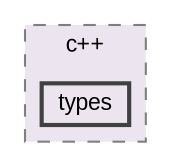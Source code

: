 digraph "types"
{
 // INTERACTIVE_SVG=YES
 // LATEX_PDF_SIZE
  bgcolor="transparent";
  edge [fontname=Arial,fontsize=11,labelfontname=Arial,labelfontsize=11];
  node [fontname=Arial,fontsize=11,shape=box,height=0.2,width=0.4];
  compound=true
  subgraph clusterdir_fcb2a60e1810a51543a3cc3a113d0956 {
    graph [ bgcolor="#ece5ef", pencolor="grey50", label="c++", fontname=Arial,fontsize=11 style="filled,dashed", URL="dir_fcb2a60e1810a51543a3cc3a113d0956.html",tooltip=""]
  dir_aaec6c757664ae85866b648db831d32b [label="types", fillcolor="#ece5ef", color="grey25", style="filled,bold", URL="dir_aaec6c757664ae85866b648db831d32b.html",tooltip=""];
  }
}

